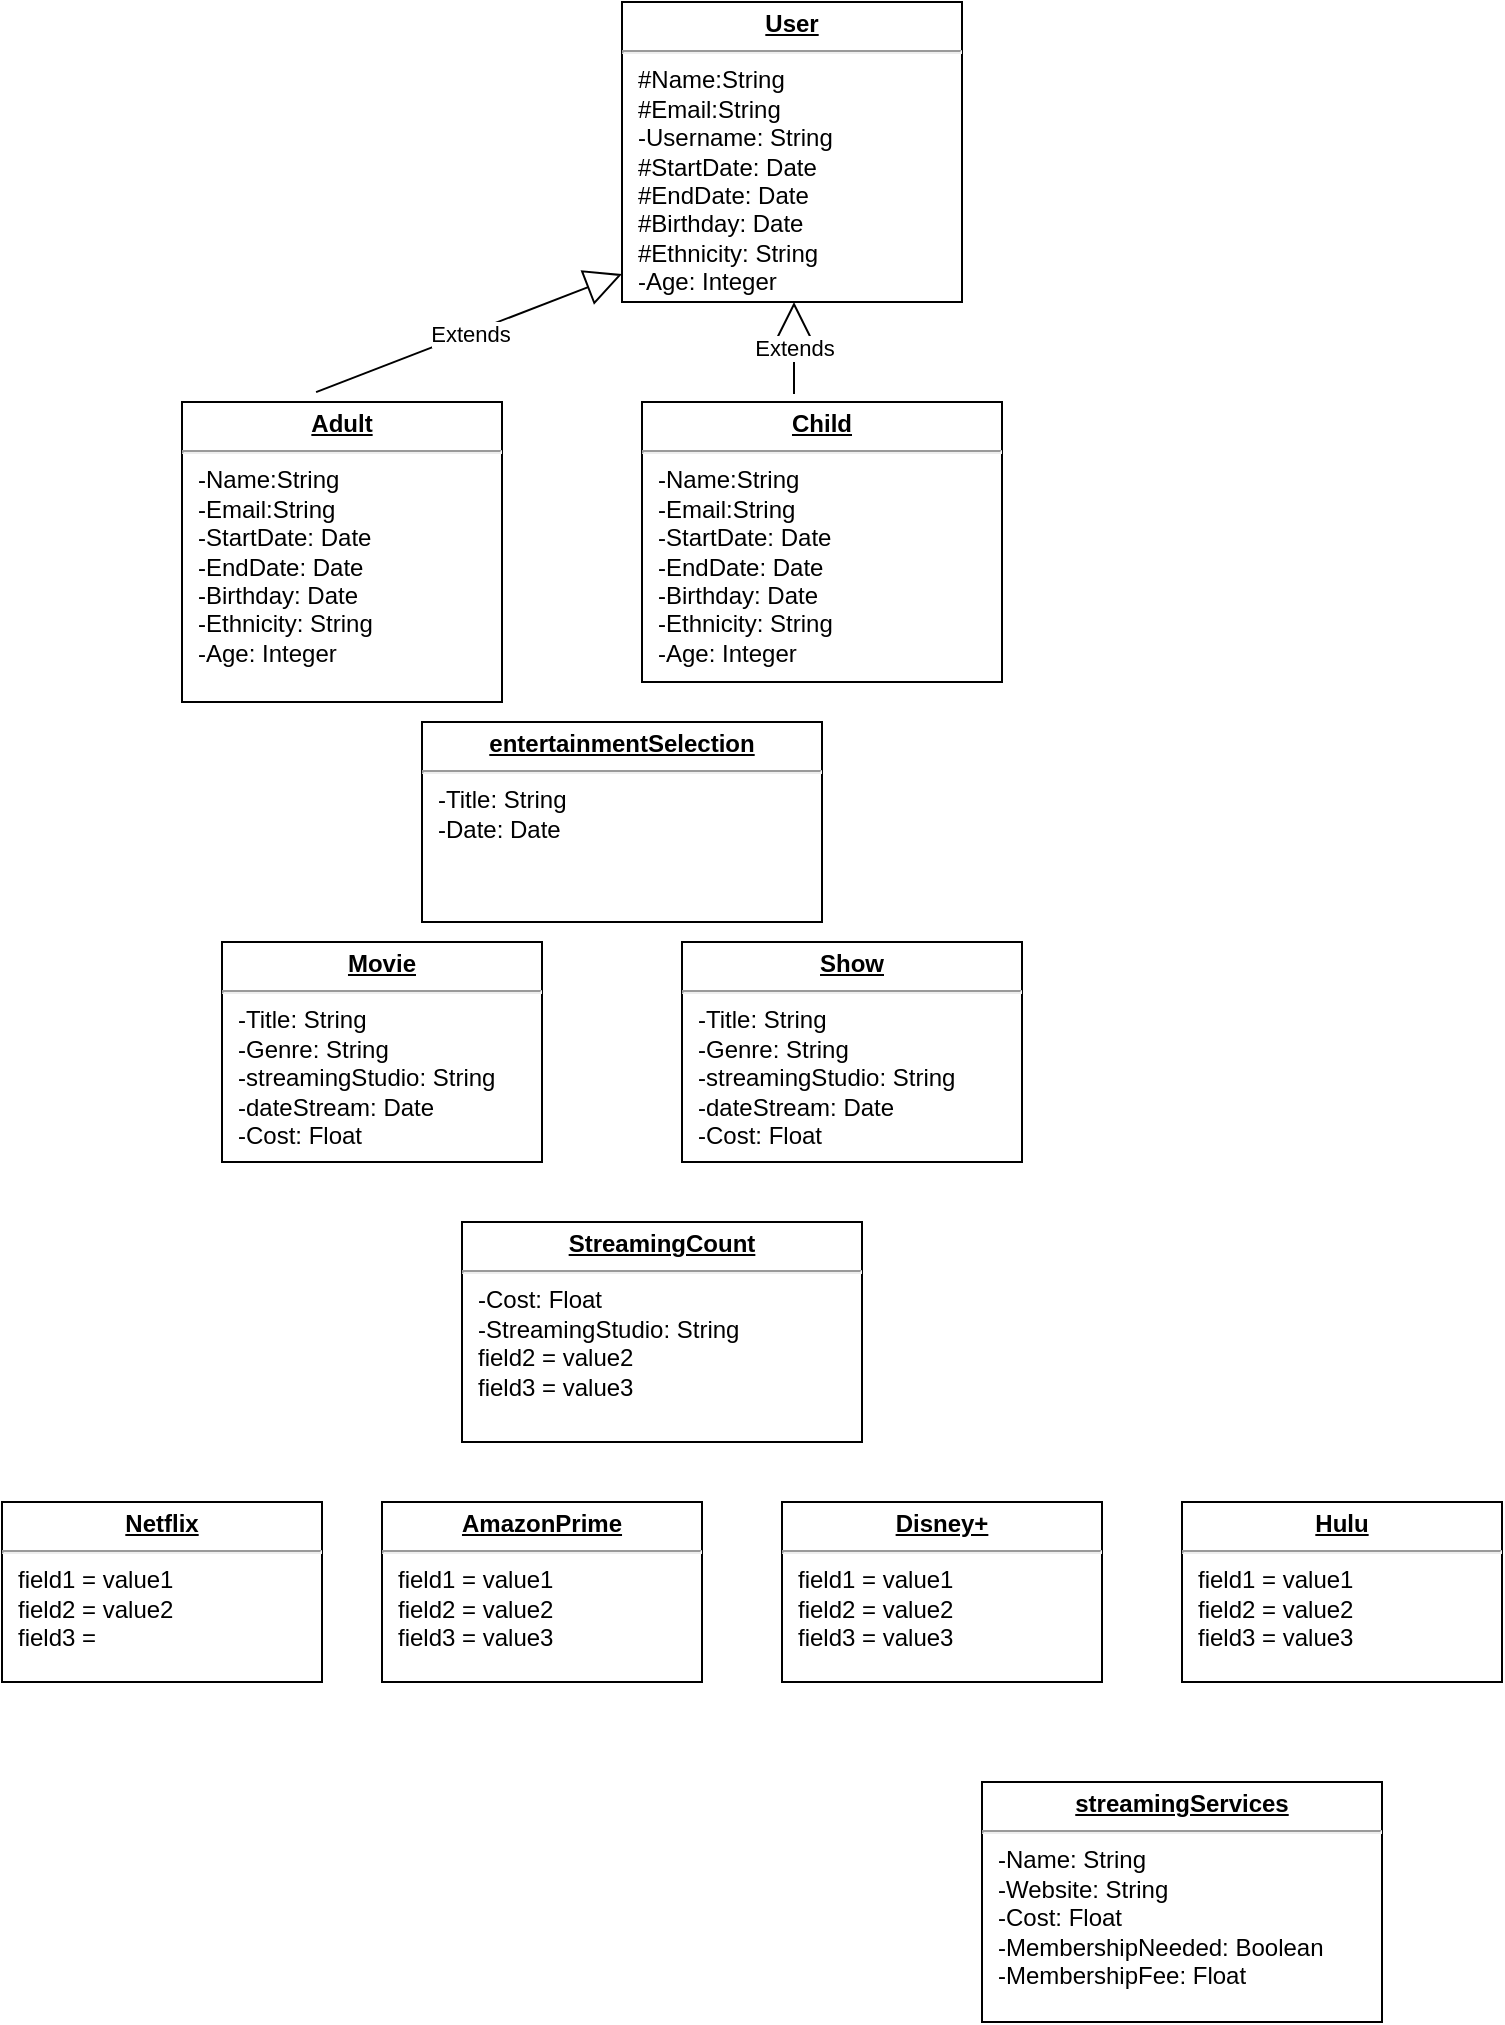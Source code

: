 <mxfile version="14.2.9" type="github">
  <diagram id="7y4Bm_Csqy858rbeXeka" name="Page-1">
    <mxGraphModel dx="1422" dy="882" grid="1" gridSize="10" guides="1" tooltips="1" connect="1" arrows="1" fold="1" page="1" pageScale="1" pageWidth="850" pageHeight="1100" math="0" shadow="0">
      <root>
        <mxCell id="0" />
        <mxCell id="1" parent="0" />
        <mxCell id="7rUCfdSFTrNGHXz4k6Ym-6" value="&lt;p style=&quot;margin: 0px ; margin-top: 4px ; text-align: center ; text-decoration: underline&quot;&gt;&lt;b&gt;User&lt;/b&gt;&lt;/p&gt;&lt;hr&gt;&lt;p style=&quot;margin: 0px ; margin-left: 8px&quot;&gt;#Name:String&lt;br&gt;#Email:String&lt;/p&gt;&lt;p style=&quot;margin: 0px ; margin-left: 8px&quot;&gt;-Username: String&lt;br&gt;#StartDate: Date&lt;/p&gt;&lt;p style=&quot;margin: 0px ; margin-left: 8px&quot;&gt;#EndDate: Date&lt;/p&gt;&lt;p style=&quot;margin: 0px ; margin-left: 8px&quot;&gt;#Birthday: Date&lt;/p&gt;&lt;p style=&quot;margin: 0px ; margin-left: 8px&quot;&gt;#Ethnicity: String&lt;/p&gt;&lt;p style=&quot;margin: 0px ; margin-left: 8px&quot;&gt;-Age: Integer&lt;/p&gt;" style="verticalAlign=top;align=left;overflow=fill;fontSize=12;fontFamily=Helvetica;html=1;" parent="1" vertex="1">
          <mxGeometry x="350" y="30" width="170" height="150" as="geometry" />
        </mxCell>
        <mxCell id="7rUCfdSFTrNGHXz4k6Ym-7" value="&lt;p style=&quot;margin: 0px ; margin-top: 4px ; text-align: center ; text-decoration: underline&quot;&gt;&lt;b&gt;streamingServices&lt;/b&gt;&lt;/p&gt;&lt;hr&gt;&lt;p style=&quot;margin: 0px ; margin-left: 8px&quot;&gt;-Name: String&lt;br&gt;-Website: String&lt;br&gt;-Cost: Float&lt;/p&gt;&lt;p style=&quot;margin: 0px ; margin-left: 8px&quot;&gt;-MembershipNeeded: Boolean&lt;/p&gt;&lt;p style=&quot;margin: 0px ; margin-left: 8px&quot;&gt;-MembershipFee: Float&lt;/p&gt;&lt;p style=&quot;margin: 0px ; margin-left: 8px&quot;&gt;&lt;br&gt;&lt;/p&gt;" style="verticalAlign=top;align=left;overflow=fill;fontSize=12;fontFamily=Helvetica;html=1;" parent="1" vertex="1">
          <mxGeometry x="530" y="920" width="200" height="120" as="geometry" />
        </mxCell>
        <mxCell id="7rUCfdSFTrNGHXz4k6Ym-8" value="&lt;p style=&quot;margin: 0px ; margin-top: 4px ; text-align: center ; text-decoration: underline&quot;&gt;&lt;b&gt;entertainmentSelection&lt;/b&gt;&lt;/p&gt;&lt;hr&gt;&lt;p style=&quot;margin: 0px ; margin-left: 8px&quot;&gt;-Title: String&lt;br&gt;-Date: Date&lt;br&gt;&lt;br&gt;&lt;/p&gt;&lt;p style=&quot;margin: 0px ; margin-left: 8px&quot;&gt;&lt;br&gt;&lt;/p&gt;" style="verticalAlign=top;align=left;overflow=fill;fontSize=12;fontFamily=Helvetica;html=1;" parent="1" vertex="1">
          <mxGeometry x="250" y="390" width="200" height="100" as="geometry" />
        </mxCell>
        <mxCell id="LzFqOQcsnpzUKHTWnqlH-1" value="&lt;p style=&quot;margin: 0px ; margin-top: 4px ; text-align: center ; text-decoration: underline&quot;&gt;&lt;b&gt;Adult&lt;/b&gt;&lt;/p&gt;&lt;hr&gt;&lt;p style=&quot;margin: 0px 0px 0px 8px&quot;&gt;-Name:String&lt;br&gt;-Email:String&lt;br&gt;-StartDate: Date&lt;/p&gt;&lt;p style=&quot;margin: 0px 0px 0px 8px&quot;&gt;-EndDate: Date&lt;/p&gt;&lt;p style=&quot;margin: 0px 0px 0px 8px&quot;&gt;-Birthday: Date&lt;/p&gt;&lt;p style=&quot;margin: 0px 0px 0px 8px&quot;&gt;-Ethnicity: String&lt;/p&gt;&lt;p style=&quot;margin: 0px 0px 0px 8px&quot;&gt;-Age: Integer&lt;/p&gt;" style="verticalAlign=top;align=left;overflow=fill;fontSize=12;fontFamily=Helvetica;html=1;" vertex="1" parent="1">
          <mxGeometry x="130" y="230" width="160" height="150" as="geometry" />
        </mxCell>
        <mxCell id="LzFqOQcsnpzUKHTWnqlH-2" value="&lt;p style=&quot;margin: 0px ; margin-top: 4px ; text-align: center ; text-decoration: underline&quot;&gt;&lt;b&gt;Child&lt;/b&gt;&lt;/p&gt;&lt;hr&gt;&lt;p style=&quot;margin: 0px 0px 0px 8px&quot;&gt;-Name:String&lt;br&gt;-Email:String&lt;br&gt;-StartDate: Date&lt;/p&gt;&lt;p style=&quot;margin: 0px 0px 0px 8px&quot;&gt;-EndDate: Date&lt;/p&gt;&lt;p style=&quot;margin: 0px 0px 0px 8px&quot;&gt;-Birthday: Date&lt;/p&gt;&lt;p style=&quot;margin: 0px 0px 0px 8px&quot;&gt;-Ethnicity: String&lt;/p&gt;&lt;p style=&quot;margin: 0px 0px 0px 8px&quot;&gt;-Age: Integer&lt;/p&gt;" style="verticalAlign=top;align=left;overflow=fill;fontSize=12;fontFamily=Helvetica;html=1;" vertex="1" parent="1">
          <mxGeometry x="360" y="230" width="180" height="140" as="geometry" />
        </mxCell>
        <mxCell id="LzFqOQcsnpzUKHTWnqlH-4" value="&lt;p style=&quot;margin: 0px ; margin-top: 4px ; text-align: center ; text-decoration: underline&quot;&gt;&lt;b&gt;Netflix&lt;/b&gt;&lt;/p&gt;&lt;hr&gt;&lt;p style=&quot;margin: 0px ; margin-left: 8px&quot;&gt;field1 = value1&lt;br&gt;field2 = value2&lt;br&gt;field3 =&lt;/p&gt;" style="verticalAlign=top;align=left;overflow=fill;fontSize=12;fontFamily=Helvetica;html=1;" vertex="1" parent="1">
          <mxGeometry x="40" y="780" width="160" height="90" as="geometry" />
        </mxCell>
        <mxCell id="LzFqOQcsnpzUKHTWnqlH-5" value="&lt;p style=&quot;margin: 0px ; margin-top: 4px ; text-align: center ; text-decoration: underline&quot;&gt;&lt;b&gt;AmazonPrime&lt;/b&gt;&lt;/p&gt;&lt;hr&gt;&lt;p style=&quot;margin: 0px ; margin-left: 8px&quot;&gt;field1 = value1&lt;br&gt;field2 = value2&lt;br&gt;field3 = value3&lt;/p&gt;" style="verticalAlign=top;align=left;overflow=fill;fontSize=12;fontFamily=Helvetica;html=1;" vertex="1" parent="1">
          <mxGeometry x="230" y="780" width="160" height="90" as="geometry" />
        </mxCell>
        <mxCell id="LzFqOQcsnpzUKHTWnqlH-6" value="&lt;p style=&quot;margin: 0px ; margin-top: 4px ; text-align: center ; text-decoration: underline&quot;&gt;&lt;b&gt;Disney+&lt;/b&gt;&lt;/p&gt;&lt;hr&gt;&lt;p style=&quot;margin: 0px ; margin-left: 8px&quot;&gt;field1 = value1&lt;br&gt;field2 = value2&lt;br&gt;field3 = value3&lt;/p&gt;" style="verticalAlign=top;align=left;overflow=fill;fontSize=12;fontFamily=Helvetica;html=1;" vertex="1" parent="1">
          <mxGeometry x="430" y="780" width="160" height="90" as="geometry" />
        </mxCell>
        <mxCell id="LzFqOQcsnpzUKHTWnqlH-7" value="&lt;p style=&quot;margin: 0px ; margin-top: 4px ; text-align: center ; text-decoration: underline&quot;&gt;&lt;b&gt;Hulu&lt;/b&gt;&lt;/p&gt;&lt;hr&gt;&lt;p style=&quot;margin: 0px ; margin-left: 8px&quot;&gt;field1 = value1&lt;br&gt;field2 = value2&lt;br&gt;field3 = value3&lt;/p&gt;" style="verticalAlign=top;align=left;overflow=fill;fontSize=12;fontFamily=Helvetica;html=1;" vertex="1" parent="1">
          <mxGeometry x="630" y="780" width="160" height="90" as="geometry" />
        </mxCell>
        <mxCell id="LzFqOQcsnpzUKHTWnqlH-12" value="Extends" style="endArrow=block;endSize=16;endFill=0;html=1;exitX=0.419;exitY=-0.033;exitDx=0;exitDy=0;exitPerimeter=0;entryX=0;entryY=0.907;entryDx=0;entryDy=0;entryPerimeter=0;" edge="1" parent="1" source="LzFqOQcsnpzUKHTWnqlH-1" target="7rUCfdSFTrNGHXz4k6Ym-6">
          <mxGeometry width="160" relative="1" as="geometry">
            <mxPoint x="200" y="150" as="sourcePoint" />
            <mxPoint x="360" y="150" as="targetPoint" />
          </mxGeometry>
        </mxCell>
        <mxCell id="LzFqOQcsnpzUKHTWnqlH-13" value="Extends" style="endArrow=block;endSize=16;endFill=0;html=1;" edge="1" parent="1">
          <mxGeometry width="160" relative="1" as="geometry">
            <mxPoint x="436" y="226" as="sourcePoint" />
            <mxPoint x="436" y="180" as="targetPoint" />
          </mxGeometry>
        </mxCell>
        <mxCell id="LzFqOQcsnpzUKHTWnqlH-17" value="&lt;p style=&quot;margin: 0px ; margin-top: 4px ; text-align: center ; text-decoration: underline&quot;&gt;&lt;b&gt;Movie&lt;/b&gt;&lt;/p&gt;&lt;hr&gt;&lt;p style=&quot;margin: 0px ; margin-left: 8px&quot;&gt;-Title: String&lt;/p&gt;&lt;p style=&quot;margin: 0px ; margin-left: 8px&quot;&gt;-Genre: String&lt;/p&gt;&lt;p style=&quot;margin: 0px ; margin-left: 8px&quot;&gt;-streamingStudio: String&lt;/p&gt;&lt;p style=&quot;margin: 0px ; margin-left: 8px&quot;&gt;-dateStream: Date&lt;/p&gt;&lt;p style=&quot;margin: 0px ; margin-left: 8px&quot;&gt;-Cost: Float&lt;/p&gt;" style="verticalAlign=top;align=left;overflow=fill;fontSize=12;fontFamily=Helvetica;html=1;" vertex="1" parent="1">
          <mxGeometry x="150" y="500" width="160" height="110" as="geometry" />
        </mxCell>
        <mxCell id="LzFqOQcsnpzUKHTWnqlH-18" value="&lt;p style=&quot;margin: 0px ; margin-top: 4px ; text-align: center ; text-decoration: underline&quot;&gt;&lt;b&gt;Show&lt;/b&gt;&lt;/p&gt;&lt;hr&gt;&lt;p style=&quot;margin: 0px ; margin-left: 8px&quot;&gt;-Title: String&lt;br&gt;&lt;/p&gt;&lt;p style=&quot;margin: 0px 0px 0px 8px&quot;&gt;-Genre: String&lt;/p&gt;&lt;p style=&quot;margin: 0px 0px 0px 8px&quot;&gt;-streamingStudio: String&lt;/p&gt;&lt;p style=&quot;margin: 0px 0px 0px 8px&quot;&gt;-dateStream: Date&lt;/p&gt;&lt;p style=&quot;margin: 0px 0px 0px 8px&quot;&gt;-Cost: Float&lt;/p&gt;" style="verticalAlign=top;align=left;overflow=fill;fontSize=12;fontFamily=Helvetica;html=1;" vertex="1" parent="1">
          <mxGeometry x="380" y="500" width="170" height="110" as="geometry" />
        </mxCell>
        <mxCell id="LzFqOQcsnpzUKHTWnqlH-19" value="&lt;p style=&quot;margin: 0px ; margin-top: 4px ; text-align: center ; text-decoration: underline&quot;&gt;&lt;b&gt;StreamingCount&lt;/b&gt;&lt;/p&gt;&lt;hr&gt;&lt;p style=&quot;margin: 0px ; margin-left: 8px&quot;&gt;-Cost: Float&lt;/p&gt;&lt;p style=&quot;margin: 0px ; margin-left: 8px&quot;&gt;-StreamingStudio: String&lt;br&gt;field2 = value2&lt;br&gt;field3 = value3&lt;/p&gt;" style="verticalAlign=top;align=left;overflow=fill;fontSize=12;fontFamily=Helvetica;html=1;" vertex="1" parent="1">
          <mxGeometry x="270" y="640" width="200" height="110" as="geometry" />
        </mxCell>
      </root>
    </mxGraphModel>
  </diagram>
</mxfile>
